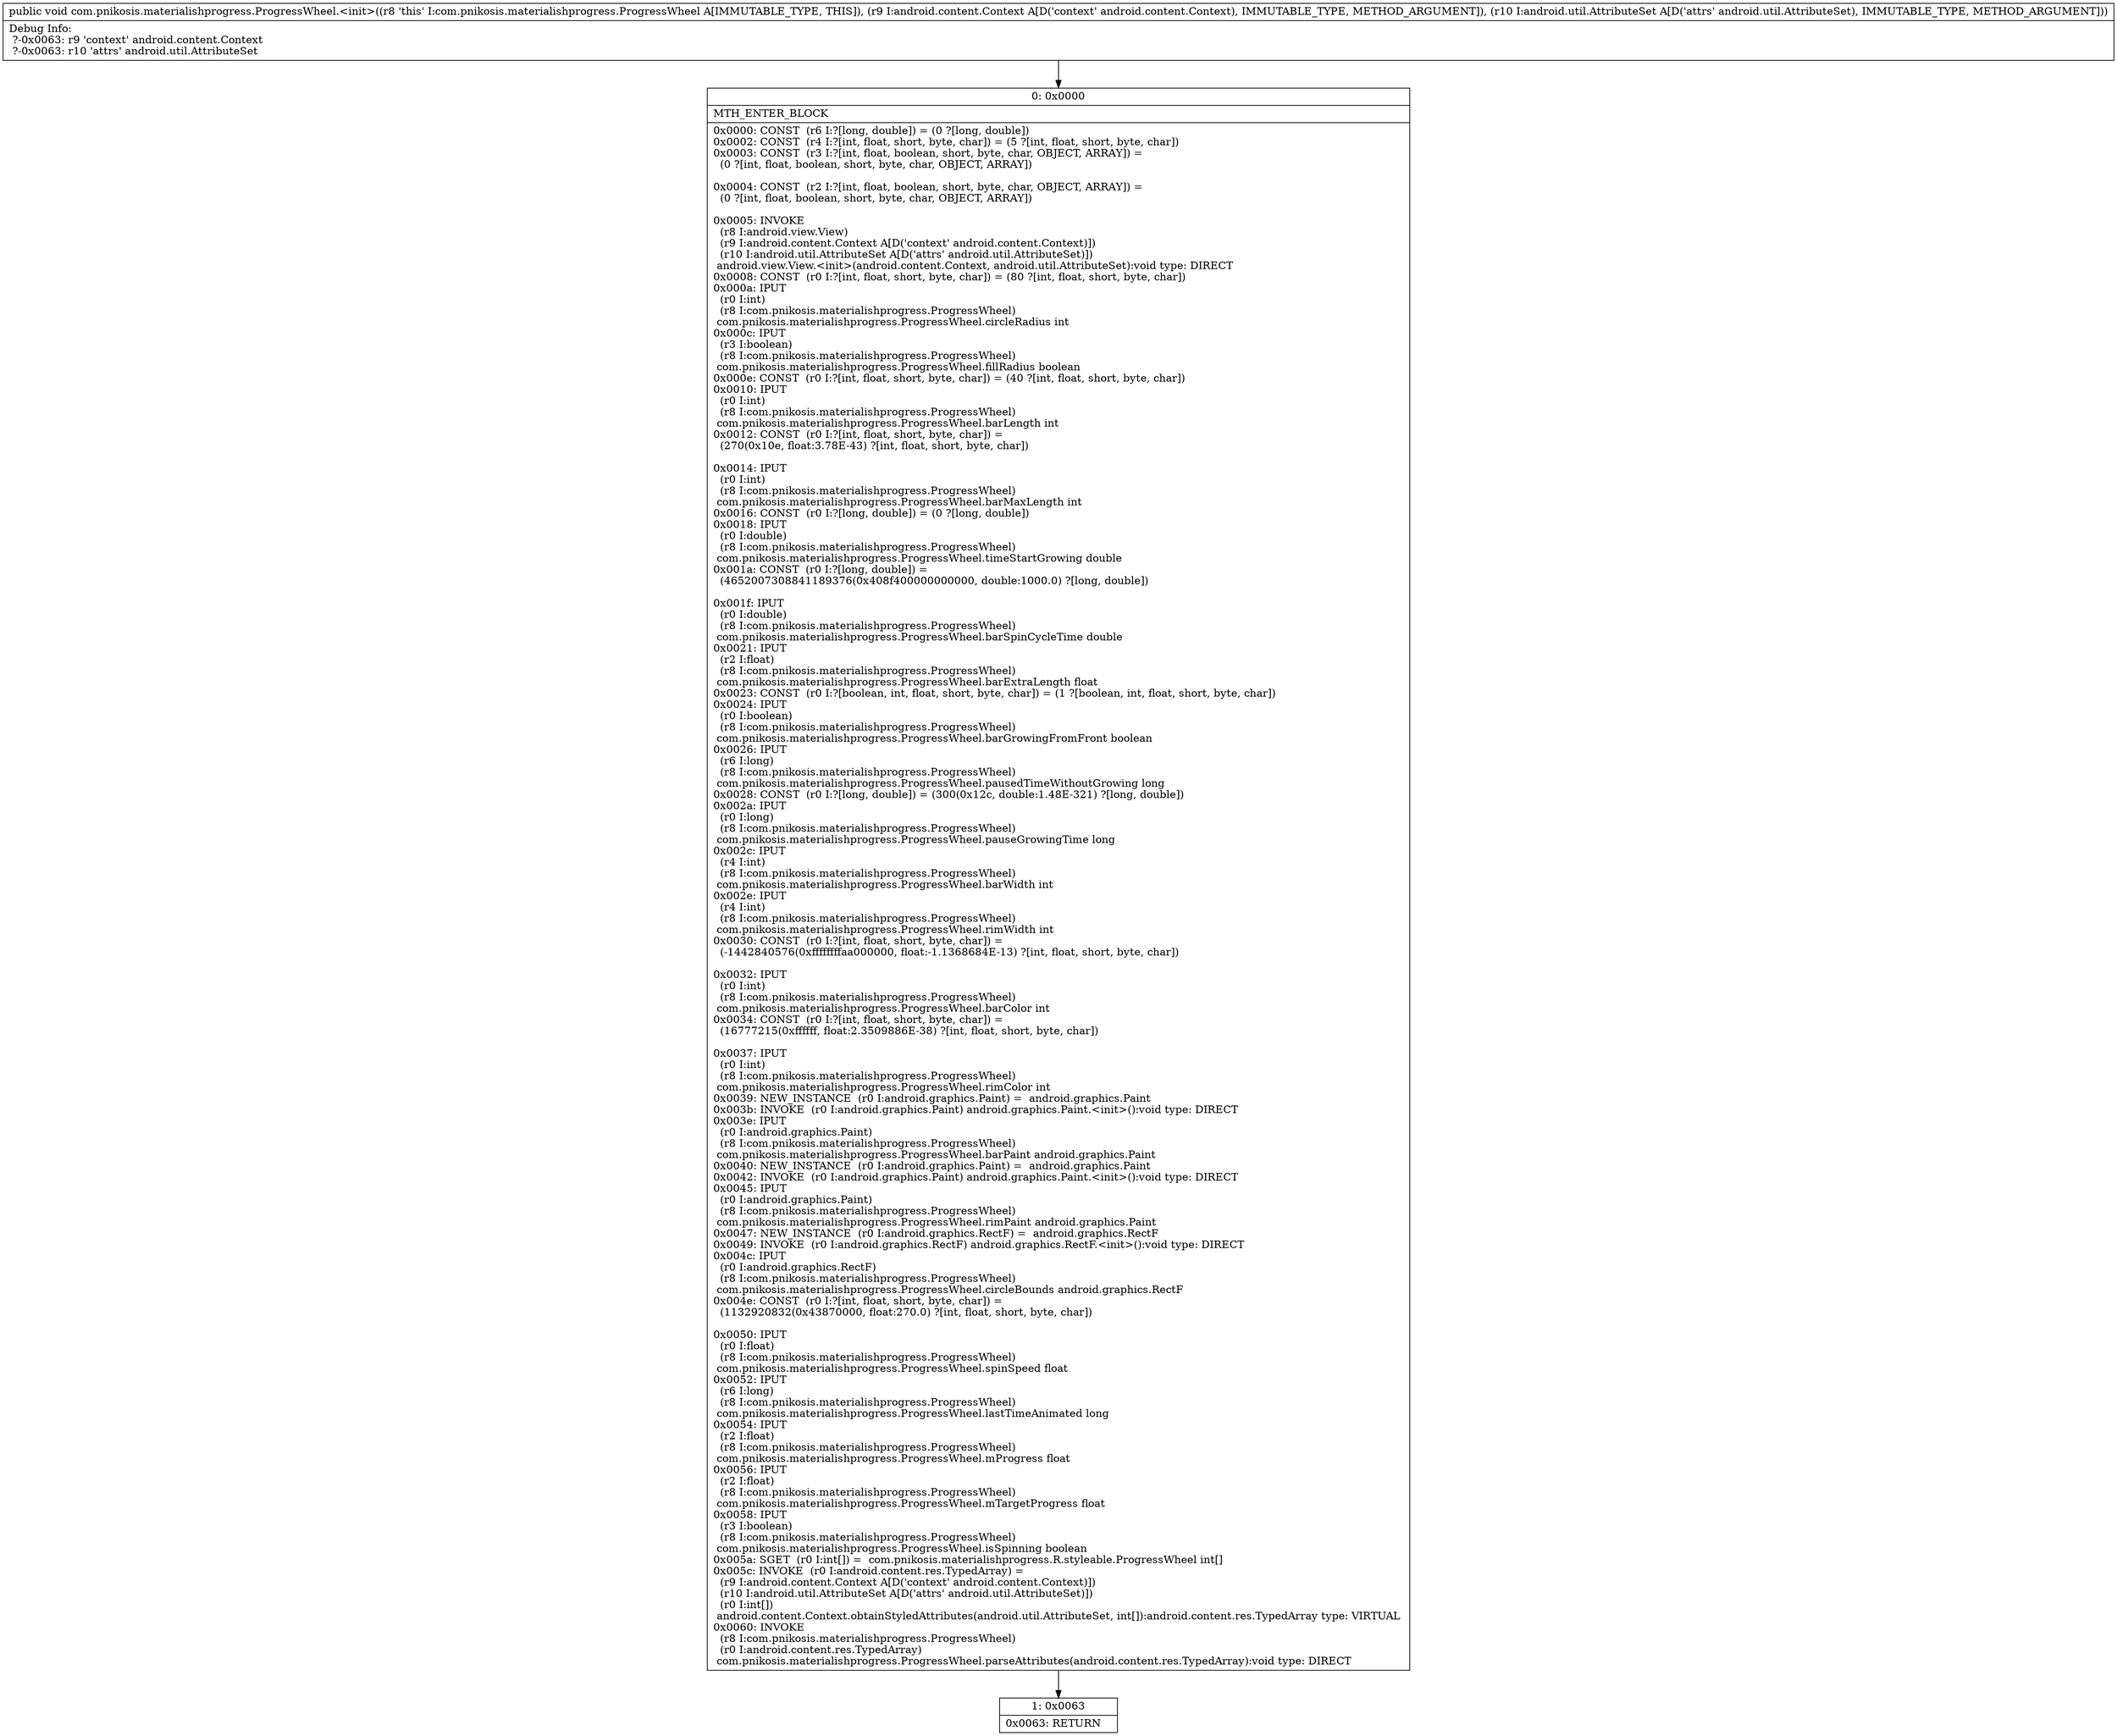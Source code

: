 digraph "CFG forcom.pnikosis.materialishprogress.ProgressWheel.\<init\>(Landroid\/content\/Context;Landroid\/util\/AttributeSet;)V" {
Node_0 [shape=record,label="{0\:\ 0x0000|MTH_ENTER_BLOCK\l|0x0000: CONST  (r6 I:?[long, double]) = (0 ?[long, double]) \l0x0002: CONST  (r4 I:?[int, float, short, byte, char]) = (5 ?[int, float, short, byte, char]) \l0x0003: CONST  (r3 I:?[int, float, boolean, short, byte, char, OBJECT, ARRAY]) = \l  (0 ?[int, float, boolean, short, byte, char, OBJECT, ARRAY])\l \l0x0004: CONST  (r2 I:?[int, float, boolean, short, byte, char, OBJECT, ARRAY]) = \l  (0 ?[int, float, boolean, short, byte, char, OBJECT, ARRAY])\l \l0x0005: INVOKE  \l  (r8 I:android.view.View)\l  (r9 I:android.content.Context A[D('context' android.content.Context)])\l  (r10 I:android.util.AttributeSet A[D('attrs' android.util.AttributeSet)])\l android.view.View.\<init\>(android.content.Context, android.util.AttributeSet):void type: DIRECT \l0x0008: CONST  (r0 I:?[int, float, short, byte, char]) = (80 ?[int, float, short, byte, char]) \l0x000a: IPUT  \l  (r0 I:int)\l  (r8 I:com.pnikosis.materialishprogress.ProgressWheel)\l com.pnikosis.materialishprogress.ProgressWheel.circleRadius int \l0x000c: IPUT  \l  (r3 I:boolean)\l  (r8 I:com.pnikosis.materialishprogress.ProgressWheel)\l com.pnikosis.materialishprogress.ProgressWheel.fillRadius boolean \l0x000e: CONST  (r0 I:?[int, float, short, byte, char]) = (40 ?[int, float, short, byte, char]) \l0x0010: IPUT  \l  (r0 I:int)\l  (r8 I:com.pnikosis.materialishprogress.ProgressWheel)\l com.pnikosis.materialishprogress.ProgressWheel.barLength int \l0x0012: CONST  (r0 I:?[int, float, short, byte, char]) = \l  (270(0x10e, float:3.78E\-43) ?[int, float, short, byte, char])\l \l0x0014: IPUT  \l  (r0 I:int)\l  (r8 I:com.pnikosis.materialishprogress.ProgressWheel)\l com.pnikosis.materialishprogress.ProgressWheel.barMaxLength int \l0x0016: CONST  (r0 I:?[long, double]) = (0 ?[long, double]) \l0x0018: IPUT  \l  (r0 I:double)\l  (r8 I:com.pnikosis.materialishprogress.ProgressWheel)\l com.pnikosis.materialishprogress.ProgressWheel.timeStartGrowing double \l0x001a: CONST  (r0 I:?[long, double]) = \l  (4652007308841189376(0x408f400000000000, double:1000.0) ?[long, double])\l \l0x001f: IPUT  \l  (r0 I:double)\l  (r8 I:com.pnikosis.materialishprogress.ProgressWheel)\l com.pnikosis.materialishprogress.ProgressWheel.barSpinCycleTime double \l0x0021: IPUT  \l  (r2 I:float)\l  (r8 I:com.pnikosis.materialishprogress.ProgressWheel)\l com.pnikosis.materialishprogress.ProgressWheel.barExtraLength float \l0x0023: CONST  (r0 I:?[boolean, int, float, short, byte, char]) = (1 ?[boolean, int, float, short, byte, char]) \l0x0024: IPUT  \l  (r0 I:boolean)\l  (r8 I:com.pnikosis.materialishprogress.ProgressWheel)\l com.pnikosis.materialishprogress.ProgressWheel.barGrowingFromFront boolean \l0x0026: IPUT  \l  (r6 I:long)\l  (r8 I:com.pnikosis.materialishprogress.ProgressWheel)\l com.pnikosis.materialishprogress.ProgressWheel.pausedTimeWithoutGrowing long \l0x0028: CONST  (r0 I:?[long, double]) = (300(0x12c, double:1.48E\-321) ?[long, double]) \l0x002a: IPUT  \l  (r0 I:long)\l  (r8 I:com.pnikosis.materialishprogress.ProgressWheel)\l com.pnikosis.materialishprogress.ProgressWheel.pauseGrowingTime long \l0x002c: IPUT  \l  (r4 I:int)\l  (r8 I:com.pnikosis.materialishprogress.ProgressWheel)\l com.pnikosis.materialishprogress.ProgressWheel.barWidth int \l0x002e: IPUT  \l  (r4 I:int)\l  (r8 I:com.pnikosis.materialishprogress.ProgressWheel)\l com.pnikosis.materialishprogress.ProgressWheel.rimWidth int \l0x0030: CONST  (r0 I:?[int, float, short, byte, char]) = \l  (\-1442840576(0xffffffffaa000000, float:\-1.1368684E\-13) ?[int, float, short, byte, char])\l \l0x0032: IPUT  \l  (r0 I:int)\l  (r8 I:com.pnikosis.materialishprogress.ProgressWheel)\l com.pnikosis.materialishprogress.ProgressWheel.barColor int \l0x0034: CONST  (r0 I:?[int, float, short, byte, char]) = \l  (16777215(0xffffff, float:2.3509886E\-38) ?[int, float, short, byte, char])\l \l0x0037: IPUT  \l  (r0 I:int)\l  (r8 I:com.pnikosis.materialishprogress.ProgressWheel)\l com.pnikosis.materialishprogress.ProgressWheel.rimColor int \l0x0039: NEW_INSTANCE  (r0 I:android.graphics.Paint) =  android.graphics.Paint \l0x003b: INVOKE  (r0 I:android.graphics.Paint) android.graphics.Paint.\<init\>():void type: DIRECT \l0x003e: IPUT  \l  (r0 I:android.graphics.Paint)\l  (r8 I:com.pnikosis.materialishprogress.ProgressWheel)\l com.pnikosis.materialishprogress.ProgressWheel.barPaint android.graphics.Paint \l0x0040: NEW_INSTANCE  (r0 I:android.graphics.Paint) =  android.graphics.Paint \l0x0042: INVOKE  (r0 I:android.graphics.Paint) android.graphics.Paint.\<init\>():void type: DIRECT \l0x0045: IPUT  \l  (r0 I:android.graphics.Paint)\l  (r8 I:com.pnikosis.materialishprogress.ProgressWheel)\l com.pnikosis.materialishprogress.ProgressWheel.rimPaint android.graphics.Paint \l0x0047: NEW_INSTANCE  (r0 I:android.graphics.RectF) =  android.graphics.RectF \l0x0049: INVOKE  (r0 I:android.graphics.RectF) android.graphics.RectF.\<init\>():void type: DIRECT \l0x004c: IPUT  \l  (r0 I:android.graphics.RectF)\l  (r8 I:com.pnikosis.materialishprogress.ProgressWheel)\l com.pnikosis.materialishprogress.ProgressWheel.circleBounds android.graphics.RectF \l0x004e: CONST  (r0 I:?[int, float, short, byte, char]) = \l  (1132920832(0x43870000, float:270.0) ?[int, float, short, byte, char])\l \l0x0050: IPUT  \l  (r0 I:float)\l  (r8 I:com.pnikosis.materialishprogress.ProgressWheel)\l com.pnikosis.materialishprogress.ProgressWheel.spinSpeed float \l0x0052: IPUT  \l  (r6 I:long)\l  (r8 I:com.pnikosis.materialishprogress.ProgressWheel)\l com.pnikosis.materialishprogress.ProgressWheel.lastTimeAnimated long \l0x0054: IPUT  \l  (r2 I:float)\l  (r8 I:com.pnikosis.materialishprogress.ProgressWheel)\l com.pnikosis.materialishprogress.ProgressWheel.mProgress float \l0x0056: IPUT  \l  (r2 I:float)\l  (r8 I:com.pnikosis.materialishprogress.ProgressWheel)\l com.pnikosis.materialishprogress.ProgressWheel.mTargetProgress float \l0x0058: IPUT  \l  (r3 I:boolean)\l  (r8 I:com.pnikosis.materialishprogress.ProgressWheel)\l com.pnikosis.materialishprogress.ProgressWheel.isSpinning boolean \l0x005a: SGET  (r0 I:int[]) =  com.pnikosis.materialishprogress.R.styleable.ProgressWheel int[] \l0x005c: INVOKE  (r0 I:android.content.res.TypedArray) = \l  (r9 I:android.content.Context A[D('context' android.content.Context)])\l  (r10 I:android.util.AttributeSet A[D('attrs' android.util.AttributeSet)])\l  (r0 I:int[])\l android.content.Context.obtainStyledAttributes(android.util.AttributeSet, int[]):android.content.res.TypedArray type: VIRTUAL \l0x0060: INVOKE  \l  (r8 I:com.pnikosis.materialishprogress.ProgressWheel)\l  (r0 I:android.content.res.TypedArray)\l com.pnikosis.materialishprogress.ProgressWheel.parseAttributes(android.content.res.TypedArray):void type: DIRECT \l}"];
Node_1 [shape=record,label="{1\:\ 0x0063|0x0063: RETURN   \l}"];
MethodNode[shape=record,label="{public void com.pnikosis.materialishprogress.ProgressWheel.\<init\>((r8 'this' I:com.pnikosis.materialishprogress.ProgressWheel A[IMMUTABLE_TYPE, THIS]), (r9 I:android.content.Context A[D('context' android.content.Context), IMMUTABLE_TYPE, METHOD_ARGUMENT]), (r10 I:android.util.AttributeSet A[D('attrs' android.util.AttributeSet), IMMUTABLE_TYPE, METHOD_ARGUMENT]))  | Debug Info:\l  ?\-0x0063: r9 'context' android.content.Context\l  ?\-0x0063: r10 'attrs' android.util.AttributeSet\l}"];
MethodNode -> Node_0;
Node_0 -> Node_1;
}

